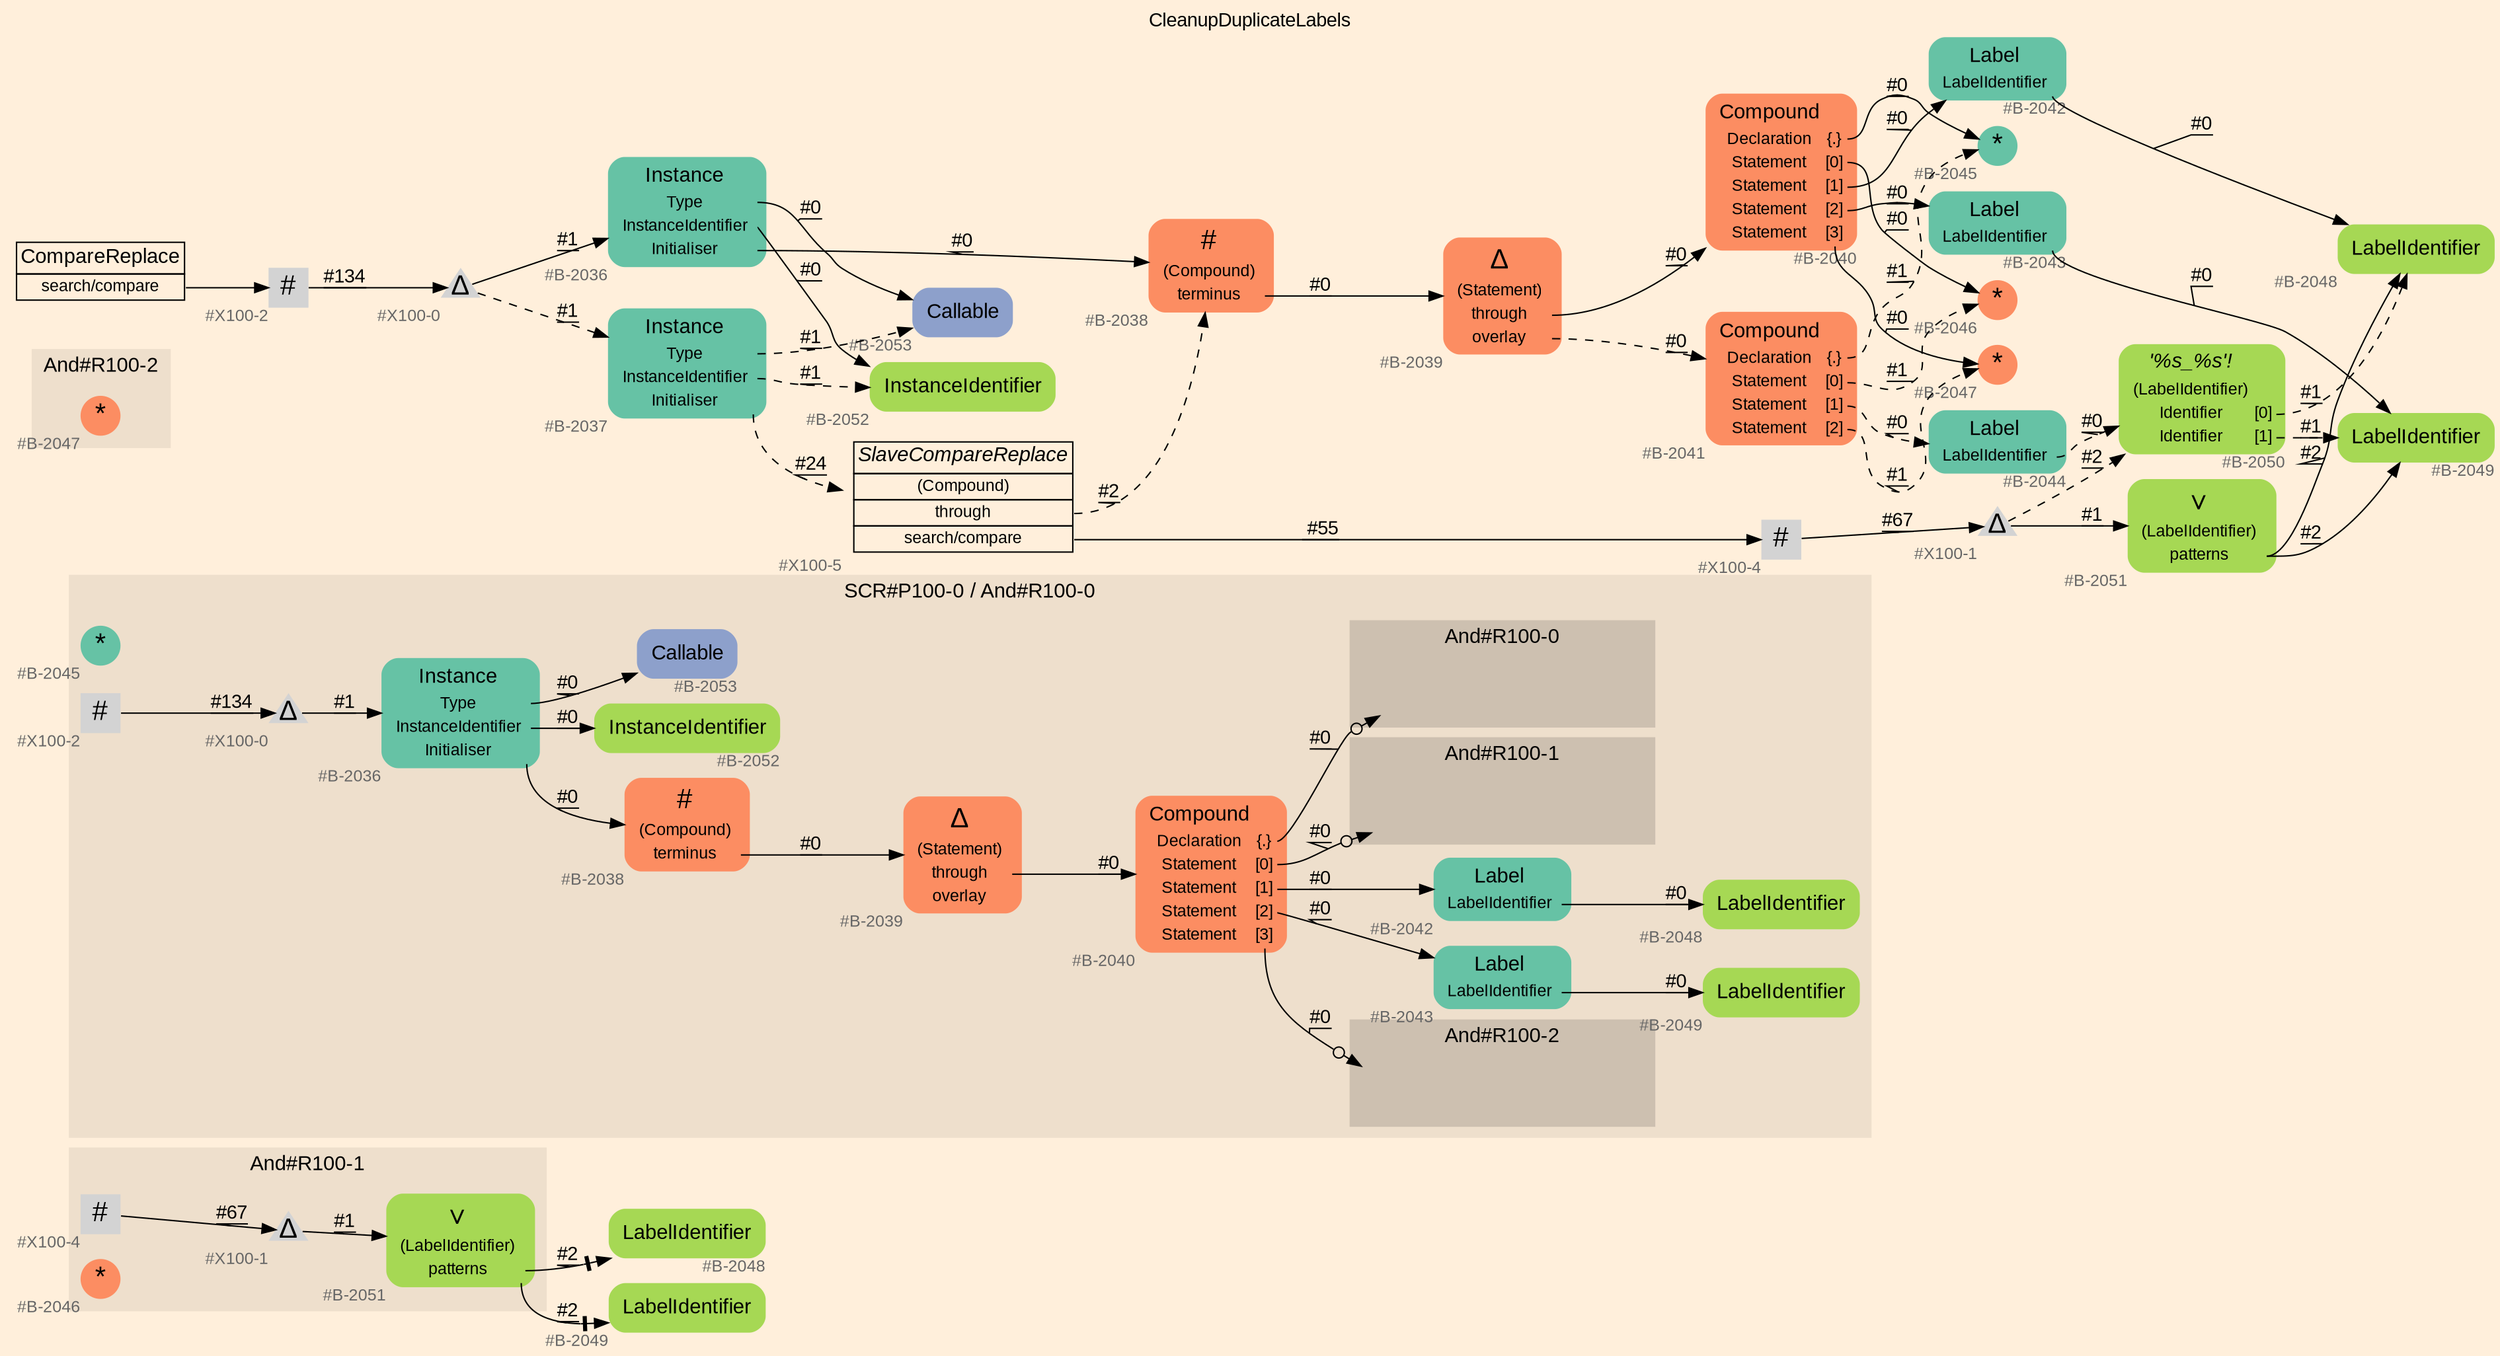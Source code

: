 digraph "CleanupDuplicateLabels" {
label = "CleanupDuplicateLabels"
labelloc = t
graph [
    rankdir = "LR"
    ranksep = 0.3
    bgcolor = antiquewhite1
    color = black
    fontcolor = black
    fontname = "Arial"
];
node [
    fontname = "Arial"
];
edge [
    fontname = "Arial"
];

// -------------------- figure And#R100-1 --------------------
// -------- region And#R100-1 ----------
subgraph "clusterAnd#R100-1" {
    label = "SCR#P100-1 / And#R100-1"
    style = "filled"
    color = antiquewhite2
    fontsize = "15"
    // -------- block And#R100-1/#X100-4 ----------
    "And#R100-1/#X100-4" [
        xlabel = "#X100-4"
        fontsize = "12"
        fontcolor = grey40
        shape = "square"
        label = <<FONT COLOR="black" POINT-SIZE="20">#</FONT>>
        style = "filled"
        penwidth = 0.0
        fixedsize = true
        width = 0.4
        height = 0.4
    ];
    
    // -------- block And#R100-1/#B-2051 ----------
    "And#R100-1/#B-2051" [
        fillcolor = "/set28/5"
        xlabel = "#B-2051"
        fontsize = "12"
        fontcolor = grey40
        shape = "plaintext"
        label = <<TABLE BORDER="0" CELLBORDER="0" CELLSPACING="0">
         <TR><TD><FONT COLOR="black" POINT-SIZE="20">∨</FONT></TD></TR>
         <TR><TD><FONT COLOR="black" POINT-SIZE="12">(LabelIdentifier)</FONT></TD><TD PORT="port0"></TD></TR>
         <TR><TD><FONT COLOR="black" POINT-SIZE="12">patterns</FONT></TD><TD PORT="port1"></TD></TR>
        </TABLE>>
        style = "rounded,filled"
    ];
    
    // -------- block And#R100-1/#X100-1 ----------
    "And#R100-1/#X100-1" [
        xlabel = "#X100-1"
        fontsize = "12"
        fontcolor = grey40
        shape = "triangle"
        label = <<FONT COLOR="black" POINT-SIZE="20">Δ</FONT>>
        style = "filled"
        penwidth = 0.0
        fixedsize = true
        width = 0.4
        height = 0.4
    ];
    
}

// -------- block And#R100-1/#B-2048 ----------
"And#R100-1/#B-2048" [
    fillcolor = "/set28/5"
    xlabel = "#B-2048"
    fontsize = "12"
    fontcolor = grey40
    shape = "plaintext"
    label = <<TABLE BORDER="0" CELLBORDER="0" CELLSPACING="0">
     <TR><TD><FONT COLOR="black" POINT-SIZE="15">LabelIdentifier</FONT></TD></TR>
    </TABLE>>
    style = "rounded,filled"
];

// -------- block And#R100-1/#B-2049 ----------
"And#R100-1/#B-2049" [
    fillcolor = "/set28/5"
    xlabel = "#B-2049"
    fontsize = "12"
    fontcolor = grey40
    shape = "plaintext"
    label = <<TABLE BORDER="0" CELLBORDER="0" CELLSPACING="0">
     <TR><TD><FONT COLOR="black" POINT-SIZE="15">LabelIdentifier</FONT></TD></TR>
    </TABLE>>
    style = "rounded,filled"
];

"And#R100-1/#X100-4" -> "And#R100-1/#X100-1" [
    label = "#67"
    decorate = true
    color = black
    fontcolor = black
];

"And#R100-1/#B-2051":port1 -> "And#R100-1/#B-2048" [
    arrowhead="normalnonetee"
    label = "#2"
    decorate = true
    color = black
    fontcolor = black
];

"And#R100-1/#B-2051":port1 -> "And#R100-1/#B-2049" [
    arrowhead="normalnonetee"
    label = "#2"
    decorate = true
    color = black
    fontcolor = black
];

"And#R100-1/#X100-1" -> "And#R100-1/#B-2051" [
    label = "#1"
    decorate = true
    color = black
    fontcolor = black
];


// -------------------- figure And#R100-1 --------------------
// -------- region And#R100-1 ----------
subgraph "clusterAnd#R100-1" {
    label = "And#R100-1"
    style = "filled"
    color = antiquewhite2
    fontsize = "15"
    // -------- block And#R100-1/#B-2046 ----------
    "And#R100-1/#B-2046" [
        fillcolor = "/set28/2"
        xlabel = "#B-2046"
        fontsize = "12"
        fontcolor = grey40
        shape = "circle"
        label = <<FONT COLOR="black" POINT-SIZE="20">*</FONT>>
        style = "filled"
        penwidth = 0.0
        fixedsize = true
        width = 0.4
        height = 0.4
    ];
    
}


// -------------------- figure And#R100-0 --------------------
// -------- region And#R100-0 ----------
subgraph "clusterAnd#R100-0" {
    label = "And#R100-0"
    style = "filled"
    color = antiquewhite2
    fontsize = "15"
    // -------- block And#R100-0/#B-2045 ----------
    "And#R100-0/#B-2045" [
        fillcolor = "/set28/1"
        xlabel = "#B-2045"
        fontsize = "12"
        fontcolor = grey40
        shape = "circle"
        label = <<FONT COLOR="black" POINT-SIZE="20">*</FONT>>
        style = "filled"
        penwidth = 0.0
        fixedsize = true
        width = 0.4
        height = 0.4
    ];
    
}


// -------------------- figure And#R100-2 --------------------
// -------- region And#R100-2 ----------
subgraph "clusterAnd#R100-2" {
    label = "And#R100-2"
    style = "filled"
    color = antiquewhite2
    fontsize = "15"
    // -------- block And#R100-2/#B-2047 ----------
    "And#R100-2/#B-2047" [
        fillcolor = "/set28/2"
        xlabel = "#B-2047"
        fontsize = "12"
        fontcolor = grey40
        shape = "circle"
        label = <<FONT COLOR="black" POINT-SIZE="20">*</FONT>>
        style = "filled"
        penwidth = 0.0
        fixedsize = true
        width = 0.4
        height = 0.4
    ];
    
}


// -------------------- figure And#R100-0 --------------------
// -------- region And#R100-0 ----------
subgraph "clusterAnd#R100-0" {
    label = "SCR#P100-0 / And#R100-0"
    style = "filled"
    color = antiquewhite2
    fontsize = "15"
    // -------- block And#R100-0/#B-2038 ----------
    "And#R100-0/#B-2038" [
        fillcolor = "/set28/2"
        xlabel = "#B-2038"
        fontsize = "12"
        fontcolor = grey40
        shape = "plaintext"
        label = <<TABLE BORDER="0" CELLBORDER="0" CELLSPACING="0">
         <TR><TD><FONT COLOR="black" POINT-SIZE="20">#</FONT></TD></TR>
         <TR><TD><FONT COLOR="black" POINT-SIZE="12">(Compound)</FONT></TD><TD PORT="port0"></TD></TR>
         <TR><TD><FONT COLOR="black" POINT-SIZE="12">terminus</FONT></TD><TD PORT="port1"></TD></TR>
        </TABLE>>
        style = "rounded,filled"
    ];
    
    // -------- block And#R100-0/#B-2052 ----------
    "And#R100-0/#B-2052" [
        fillcolor = "/set28/5"
        xlabel = "#B-2052"
        fontsize = "12"
        fontcolor = grey40
        shape = "plaintext"
        label = <<TABLE BORDER="0" CELLBORDER="0" CELLSPACING="0">
         <TR><TD><FONT COLOR="black" POINT-SIZE="15">InstanceIdentifier</FONT></TD></TR>
        </TABLE>>
        style = "rounded,filled"
    ];
    
    // -------- block And#R100-0/#B-2048 ----------
    "And#R100-0/#B-2048" [
        fillcolor = "/set28/5"
        xlabel = "#B-2048"
        fontsize = "12"
        fontcolor = grey40
        shape = "plaintext"
        label = <<TABLE BORDER="0" CELLBORDER="0" CELLSPACING="0">
         <TR><TD><FONT COLOR="black" POINT-SIZE="15">LabelIdentifier</FONT></TD></TR>
        </TABLE>>
        style = "rounded,filled"
    ];
    
    // -------- block And#R100-0/#B-2043 ----------
    "And#R100-0/#B-2043" [
        fillcolor = "/set28/1"
        xlabel = "#B-2043"
        fontsize = "12"
        fontcolor = grey40
        shape = "plaintext"
        label = <<TABLE BORDER="0" CELLBORDER="0" CELLSPACING="0">
         <TR><TD><FONT COLOR="black" POINT-SIZE="15">Label</FONT></TD></TR>
         <TR><TD><FONT COLOR="black" POINT-SIZE="12">LabelIdentifier</FONT></TD><TD PORT="port0"></TD></TR>
        </TABLE>>
        style = "rounded,filled"
    ];
    
    // -------- block And#R100-0/#B-2049 ----------
    "And#R100-0/#B-2049" [
        fillcolor = "/set28/5"
        xlabel = "#B-2049"
        fontsize = "12"
        fontcolor = grey40
        shape = "plaintext"
        label = <<TABLE BORDER="0" CELLBORDER="0" CELLSPACING="0">
         <TR><TD><FONT COLOR="black" POINT-SIZE="15">LabelIdentifier</FONT></TD></TR>
        </TABLE>>
        style = "rounded,filled"
    ];
    
    // -------- block And#R100-0/#B-2039 ----------
    "And#R100-0/#B-2039" [
        fillcolor = "/set28/2"
        xlabel = "#B-2039"
        fontsize = "12"
        fontcolor = grey40
        shape = "plaintext"
        label = <<TABLE BORDER="0" CELLBORDER="0" CELLSPACING="0">
         <TR><TD><FONT COLOR="black" POINT-SIZE="20">Δ</FONT></TD></TR>
         <TR><TD><FONT COLOR="black" POINT-SIZE="12">(Statement)</FONT></TD><TD PORT="port0"></TD></TR>
         <TR><TD><FONT COLOR="black" POINT-SIZE="12">through</FONT></TD><TD PORT="port1"></TD></TR>
         <TR><TD><FONT COLOR="black" POINT-SIZE="12">overlay</FONT></TD><TD PORT="port2"></TD></TR>
        </TABLE>>
        style = "rounded,filled"
    ];
    
    // -------- block And#R100-0/#X100-2 ----------
    "And#R100-0/#X100-2" [
        xlabel = "#X100-2"
        fontsize = "12"
        fontcolor = grey40
        shape = "square"
        label = <<FONT COLOR="black" POINT-SIZE="20">#</FONT>>
        style = "filled"
        penwidth = 0.0
        fixedsize = true
        width = 0.4
        height = 0.4
    ];
    
    // -------- block And#R100-0/#X100-0 ----------
    "And#R100-0/#X100-0" [
        xlabel = "#X100-0"
        fontsize = "12"
        fontcolor = grey40
        shape = "triangle"
        label = <<FONT COLOR="black" POINT-SIZE="20">Δ</FONT>>
        style = "filled"
        penwidth = 0.0
        fixedsize = true
        width = 0.4
        height = 0.4
    ];
    
    // -------- block And#R100-0/#B-2053 ----------
    "And#R100-0/#B-2053" [
        fillcolor = "/set28/3"
        xlabel = "#B-2053"
        fontsize = "12"
        fontcolor = grey40
        shape = "plaintext"
        label = <<TABLE BORDER="0" CELLBORDER="0" CELLSPACING="0">
         <TR><TD><FONT COLOR="black" POINT-SIZE="15">Callable</FONT></TD></TR>
        </TABLE>>
        style = "rounded,filled"
    ];
    
    // -------- block And#R100-0/#B-2040 ----------
    "And#R100-0/#B-2040" [
        fillcolor = "/set28/2"
        xlabel = "#B-2040"
        fontsize = "12"
        fontcolor = grey40
        shape = "plaintext"
        label = <<TABLE BORDER="0" CELLBORDER="0" CELLSPACING="0">
         <TR><TD><FONT COLOR="black" POINT-SIZE="15">Compound</FONT></TD></TR>
         <TR><TD><FONT COLOR="black" POINT-SIZE="12">Declaration</FONT></TD><TD PORT="port0"><FONT COLOR="black" POINT-SIZE="12">{.}</FONT></TD></TR>
         <TR><TD><FONT COLOR="black" POINT-SIZE="12">Statement</FONT></TD><TD PORT="port1"><FONT COLOR="black" POINT-SIZE="12">[0]</FONT></TD></TR>
         <TR><TD><FONT COLOR="black" POINT-SIZE="12">Statement</FONT></TD><TD PORT="port2"><FONT COLOR="black" POINT-SIZE="12">[1]</FONT></TD></TR>
         <TR><TD><FONT COLOR="black" POINT-SIZE="12">Statement</FONT></TD><TD PORT="port3"><FONT COLOR="black" POINT-SIZE="12">[2]</FONT></TD></TR>
         <TR><TD><FONT COLOR="black" POINT-SIZE="12">Statement</FONT></TD><TD PORT="port4"><FONT COLOR="black" POINT-SIZE="12">[3]</FONT></TD></TR>
        </TABLE>>
        style = "rounded,filled"
    ];
    
    // -------- block And#R100-0/#B-2036 ----------
    "And#R100-0/#B-2036" [
        fillcolor = "/set28/1"
        xlabel = "#B-2036"
        fontsize = "12"
        fontcolor = grey40
        shape = "plaintext"
        label = <<TABLE BORDER="0" CELLBORDER="0" CELLSPACING="0">
         <TR><TD><FONT COLOR="black" POINT-SIZE="15">Instance</FONT></TD></TR>
         <TR><TD><FONT COLOR="black" POINT-SIZE="12">Type</FONT></TD><TD PORT="port0"></TD></TR>
         <TR><TD><FONT COLOR="black" POINT-SIZE="12">InstanceIdentifier</FONT></TD><TD PORT="port1"></TD></TR>
         <TR><TD><FONT COLOR="black" POINT-SIZE="12">Initialiser</FONT></TD><TD PORT="port2"></TD></TR>
        </TABLE>>
        style = "rounded,filled"
    ];
    
    // -------- block And#R100-0/#B-2042 ----------
    "And#R100-0/#B-2042" [
        fillcolor = "/set28/1"
        xlabel = "#B-2042"
        fontsize = "12"
        fontcolor = grey40
        shape = "plaintext"
        label = <<TABLE BORDER="0" CELLBORDER="0" CELLSPACING="0">
         <TR><TD><FONT COLOR="black" POINT-SIZE="15">Label</FONT></TD></TR>
         <TR><TD><FONT COLOR="black" POINT-SIZE="12">LabelIdentifier</FONT></TD><TD PORT="port0"></TD></TR>
        </TABLE>>
        style = "rounded,filled"
    ];
    
    // -------- region And#R100-0/And#R100-0 ----------
    subgraph "clusterAnd#R100-0/And#R100-0" {
        label = "And#R100-0"
        style = "filled"
        color = antiquewhite3
        fontsize = "15"
        // -------- block And#R100-0/And#R100-0/#B-2045 ----------
        "And#R100-0/And#R100-0/#B-2045" [
            fillcolor = "/set28/1"
            xlabel = "#B-2045"
            fontsize = "12"
            fontcolor = grey40
            shape = "none"
            style = "invisible"
        ];
        
    }
    
    // -------- region And#R100-0/And#R100-1 ----------
    subgraph "clusterAnd#R100-0/And#R100-1" {
        label = "And#R100-1"
        style = "filled"
        color = antiquewhite3
        fontsize = "15"
        // -------- block And#R100-0/And#R100-1/#B-2046 ----------
        "And#R100-0/And#R100-1/#B-2046" [
            fillcolor = "/set28/2"
            xlabel = "#B-2046"
            fontsize = "12"
            fontcolor = grey40
            shape = "none"
            style = "invisible"
        ];
        
    }
    
    // -------- region And#R100-0/And#R100-2 ----------
    subgraph "clusterAnd#R100-0/And#R100-2" {
        label = "And#R100-2"
        style = "filled"
        color = antiquewhite3
        fontsize = "15"
        // -------- block And#R100-0/And#R100-2/#B-2047 ----------
        "And#R100-0/And#R100-2/#B-2047" [
            fillcolor = "/set28/2"
            xlabel = "#B-2047"
            fontsize = "12"
            fontcolor = grey40
            shape = "none"
            style = "invisible"
        ];
        
    }
    
}

"And#R100-0/#B-2038":port1 -> "And#R100-0/#B-2039" [
    label = "#0"
    decorate = true
    color = black
    fontcolor = black
];

"And#R100-0/#B-2043":port0 -> "And#R100-0/#B-2049" [
    label = "#0"
    decorate = true
    color = black
    fontcolor = black
];

"And#R100-0/#B-2039":port1 -> "And#R100-0/#B-2040" [
    label = "#0"
    decorate = true
    color = black
    fontcolor = black
];

"And#R100-0/#X100-2" -> "And#R100-0/#X100-0" [
    label = "#134"
    decorate = true
    color = black
    fontcolor = black
];

"And#R100-0/#X100-0" -> "And#R100-0/#B-2036" [
    label = "#1"
    decorate = true
    color = black
    fontcolor = black
];

"And#R100-0/#B-2040":port0 -> "And#R100-0/And#R100-0/#B-2045" [
    arrowhead="normalnoneodot"
    label = "#0"
    decorate = true
    color = black
    fontcolor = black
];

"And#R100-0/#B-2040":port1 -> "And#R100-0/And#R100-1/#B-2046" [
    arrowhead="normalnoneodot"
    label = "#0"
    decorate = true
    color = black
    fontcolor = black
];

"And#R100-0/#B-2040":port2 -> "And#R100-0/#B-2042" [
    label = "#0"
    decorate = true
    color = black
    fontcolor = black
];

"And#R100-0/#B-2040":port3 -> "And#R100-0/#B-2043" [
    label = "#0"
    decorate = true
    color = black
    fontcolor = black
];

"And#R100-0/#B-2040":port4 -> "And#R100-0/And#R100-2/#B-2047" [
    arrowhead="normalnoneodot"
    label = "#0"
    decorate = true
    color = black
    fontcolor = black
];

"And#R100-0/#B-2036":port0 -> "And#R100-0/#B-2053" [
    label = "#0"
    decorate = true
    color = black
    fontcolor = black
];

"And#R100-0/#B-2036":port1 -> "And#R100-0/#B-2052" [
    label = "#0"
    decorate = true
    color = black
    fontcolor = black
];

"And#R100-0/#B-2036":port2 -> "And#R100-0/#B-2038" [
    label = "#0"
    decorate = true
    color = black
    fontcolor = black
];

"And#R100-0/#B-2042":port0 -> "And#R100-0/#B-2048" [
    label = "#0"
    decorate = true
    color = black
    fontcolor = black
];


// -------------------- transformation figure --------------------
// -------- block CR#X100-3 ----------
"CR#X100-3" [
    fillcolor = antiquewhite1
    fontsize = "12"
    fontcolor = grey40
    shape = "plaintext"
    label = <<TABLE BORDER="0" CELLBORDER="1" CELLSPACING="0">
     <TR><TD><FONT COLOR="black" POINT-SIZE="15">CompareReplace</FONT></TD></TR>
     <TR><TD PORT="port0"><FONT COLOR="black" POINT-SIZE="12">search/compare</FONT></TD></TR>
    </TABLE>>
    style = "filled"
    color = black
];

// -------- block #X100-2 ----------
"#X100-2" [
    xlabel = "#X100-2"
    fontsize = "12"
    fontcolor = grey40
    shape = "square"
    label = <<FONT COLOR="black" POINT-SIZE="20">#</FONT>>
    style = "filled"
    penwidth = 0.0
    fixedsize = true
    width = 0.4
    height = 0.4
];

// -------- block #X100-0 ----------
"#X100-0" [
    xlabel = "#X100-0"
    fontsize = "12"
    fontcolor = grey40
    shape = "triangle"
    label = <<FONT COLOR="black" POINT-SIZE="20">Δ</FONT>>
    style = "filled"
    penwidth = 0.0
    fixedsize = true
    width = 0.4
    height = 0.4
];

// -------- block #B-2036 ----------
"#B-2036" [
    fillcolor = "/set28/1"
    xlabel = "#B-2036"
    fontsize = "12"
    fontcolor = grey40
    shape = "plaintext"
    label = <<TABLE BORDER="0" CELLBORDER="0" CELLSPACING="0">
     <TR><TD><FONT COLOR="black" POINT-SIZE="15">Instance</FONT></TD></TR>
     <TR><TD><FONT COLOR="black" POINT-SIZE="12">Type</FONT></TD><TD PORT="port0"></TD></TR>
     <TR><TD><FONT COLOR="black" POINT-SIZE="12">InstanceIdentifier</FONT></TD><TD PORT="port1"></TD></TR>
     <TR><TD><FONT COLOR="black" POINT-SIZE="12">Initialiser</FONT></TD><TD PORT="port2"></TD></TR>
    </TABLE>>
    style = "rounded,filled"
];

// -------- block #B-2053 ----------
"#B-2053" [
    fillcolor = "/set28/3"
    xlabel = "#B-2053"
    fontsize = "12"
    fontcolor = grey40
    shape = "plaintext"
    label = <<TABLE BORDER="0" CELLBORDER="0" CELLSPACING="0">
     <TR><TD><FONT COLOR="black" POINT-SIZE="15">Callable</FONT></TD></TR>
    </TABLE>>
    style = "rounded,filled"
];

// -------- block #B-2052 ----------
"#B-2052" [
    fillcolor = "/set28/5"
    xlabel = "#B-2052"
    fontsize = "12"
    fontcolor = grey40
    shape = "plaintext"
    label = <<TABLE BORDER="0" CELLBORDER="0" CELLSPACING="0">
     <TR><TD><FONT COLOR="black" POINT-SIZE="15">InstanceIdentifier</FONT></TD></TR>
    </TABLE>>
    style = "rounded,filled"
];

// -------- block #B-2038 ----------
"#B-2038" [
    fillcolor = "/set28/2"
    xlabel = "#B-2038"
    fontsize = "12"
    fontcolor = grey40
    shape = "plaintext"
    label = <<TABLE BORDER="0" CELLBORDER="0" CELLSPACING="0">
     <TR><TD><FONT COLOR="black" POINT-SIZE="20">#</FONT></TD></TR>
     <TR><TD><FONT COLOR="black" POINT-SIZE="12">(Compound)</FONT></TD><TD PORT="port0"></TD></TR>
     <TR><TD><FONT COLOR="black" POINT-SIZE="12">terminus</FONT></TD><TD PORT="port1"></TD></TR>
    </TABLE>>
    style = "rounded,filled"
];

// -------- block #B-2039 ----------
"#B-2039" [
    fillcolor = "/set28/2"
    xlabel = "#B-2039"
    fontsize = "12"
    fontcolor = grey40
    shape = "plaintext"
    label = <<TABLE BORDER="0" CELLBORDER="0" CELLSPACING="0">
     <TR><TD><FONT COLOR="black" POINT-SIZE="20">Δ</FONT></TD></TR>
     <TR><TD><FONT COLOR="black" POINT-SIZE="12">(Statement)</FONT></TD><TD PORT="port0"></TD></TR>
     <TR><TD><FONT COLOR="black" POINT-SIZE="12">through</FONT></TD><TD PORT="port1"></TD></TR>
     <TR><TD><FONT COLOR="black" POINT-SIZE="12">overlay</FONT></TD><TD PORT="port2"></TD></TR>
    </TABLE>>
    style = "rounded,filled"
];

// -------- block #B-2040 ----------
"#B-2040" [
    fillcolor = "/set28/2"
    xlabel = "#B-2040"
    fontsize = "12"
    fontcolor = grey40
    shape = "plaintext"
    label = <<TABLE BORDER="0" CELLBORDER="0" CELLSPACING="0">
     <TR><TD><FONT COLOR="black" POINT-SIZE="15">Compound</FONT></TD></TR>
     <TR><TD><FONT COLOR="black" POINT-SIZE="12">Declaration</FONT></TD><TD PORT="port0"><FONT COLOR="black" POINT-SIZE="12">{.}</FONT></TD></TR>
     <TR><TD><FONT COLOR="black" POINT-SIZE="12">Statement</FONT></TD><TD PORT="port1"><FONT COLOR="black" POINT-SIZE="12">[0]</FONT></TD></TR>
     <TR><TD><FONT COLOR="black" POINT-SIZE="12">Statement</FONT></TD><TD PORT="port2"><FONT COLOR="black" POINT-SIZE="12">[1]</FONT></TD></TR>
     <TR><TD><FONT COLOR="black" POINT-SIZE="12">Statement</FONT></TD><TD PORT="port3"><FONT COLOR="black" POINT-SIZE="12">[2]</FONT></TD></TR>
     <TR><TD><FONT COLOR="black" POINT-SIZE="12">Statement</FONT></TD><TD PORT="port4"><FONT COLOR="black" POINT-SIZE="12">[3]</FONT></TD></TR>
    </TABLE>>
    style = "rounded,filled"
];

// -------- block #B-2045 ----------
"#B-2045" [
    fillcolor = "/set28/1"
    xlabel = "#B-2045"
    fontsize = "12"
    fontcolor = grey40
    shape = "circle"
    label = <<FONT COLOR="black" POINT-SIZE="20">*</FONT>>
    style = "filled"
    penwidth = 0.0
    fixedsize = true
    width = 0.4
    height = 0.4
];

// -------- block #B-2046 ----------
"#B-2046" [
    fillcolor = "/set28/2"
    xlabel = "#B-2046"
    fontsize = "12"
    fontcolor = grey40
    shape = "circle"
    label = <<FONT COLOR="black" POINT-SIZE="20">*</FONT>>
    style = "filled"
    penwidth = 0.0
    fixedsize = true
    width = 0.4
    height = 0.4
];

// -------- block #B-2042 ----------
"#B-2042" [
    fillcolor = "/set28/1"
    xlabel = "#B-2042"
    fontsize = "12"
    fontcolor = grey40
    shape = "plaintext"
    label = <<TABLE BORDER="0" CELLBORDER="0" CELLSPACING="0">
     <TR><TD><FONT COLOR="black" POINT-SIZE="15">Label</FONT></TD></TR>
     <TR><TD><FONT COLOR="black" POINT-SIZE="12">LabelIdentifier</FONT></TD><TD PORT="port0"></TD></TR>
    </TABLE>>
    style = "rounded,filled"
];

// -------- block #B-2048 ----------
"#B-2048" [
    fillcolor = "/set28/5"
    xlabel = "#B-2048"
    fontsize = "12"
    fontcolor = grey40
    shape = "plaintext"
    label = <<TABLE BORDER="0" CELLBORDER="0" CELLSPACING="0">
     <TR><TD><FONT COLOR="black" POINT-SIZE="15">LabelIdentifier</FONT></TD></TR>
    </TABLE>>
    style = "rounded,filled"
];

// -------- block #B-2043 ----------
"#B-2043" [
    fillcolor = "/set28/1"
    xlabel = "#B-2043"
    fontsize = "12"
    fontcolor = grey40
    shape = "plaintext"
    label = <<TABLE BORDER="0" CELLBORDER="0" CELLSPACING="0">
     <TR><TD><FONT COLOR="black" POINT-SIZE="15">Label</FONT></TD></TR>
     <TR><TD><FONT COLOR="black" POINT-SIZE="12">LabelIdentifier</FONT></TD><TD PORT="port0"></TD></TR>
    </TABLE>>
    style = "rounded,filled"
];

// -------- block #B-2049 ----------
"#B-2049" [
    fillcolor = "/set28/5"
    xlabel = "#B-2049"
    fontsize = "12"
    fontcolor = grey40
    shape = "plaintext"
    label = <<TABLE BORDER="0" CELLBORDER="0" CELLSPACING="0">
     <TR><TD><FONT COLOR="black" POINT-SIZE="15">LabelIdentifier</FONT></TD></TR>
    </TABLE>>
    style = "rounded,filled"
];

// -------- block #B-2047 ----------
"#B-2047" [
    fillcolor = "/set28/2"
    xlabel = "#B-2047"
    fontsize = "12"
    fontcolor = grey40
    shape = "circle"
    label = <<FONT COLOR="black" POINT-SIZE="20">*</FONT>>
    style = "filled"
    penwidth = 0.0
    fixedsize = true
    width = 0.4
    height = 0.4
];

// -------- block #B-2041 ----------
"#B-2041" [
    fillcolor = "/set28/2"
    xlabel = "#B-2041"
    fontsize = "12"
    fontcolor = grey40
    shape = "plaintext"
    label = <<TABLE BORDER="0" CELLBORDER="0" CELLSPACING="0">
     <TR><TD><FONT COLOR="black" POINT-SIZE="15">Compound</FONT></TD></TR>
     <TR><TD><FONT COLOR="black" POINT-SIZE="12">Declaration</FONT></TD><TD PORT="port0"><FONT COLOR="black" POINT-SIZE="12">{.}</FONT></TD></TR>
     <TR><TD><FONT COLOR="black" POINT-SIZE="12">Statement</FONT></TD><TD PORT="port1"><FONT COLOR="black" POINT-SIZE="12">[0]</FONT></TD></TR>
     <TR><TD><FONT COLOR="black" POINT-SIZE="12">Statement</FONT></TD><TD PORT="port2"><FONT COLOR="black" POINT-SIZE="12">[1]</FONT></TD></TR>
     <TR><TD><FONT COLOR="black" POINT-SIZE="12">Statement</FONT></TD><TD PORT="port3"><FONT COLOR="black" POINT-SIZE="12">[2]</FONT></TD></TR>
    </TABLE>>
    style = "rounded,filled"
];

// -------- block #B-2044 ----------
"#B-2044" [
    fillcolor = "/set28/1"
    xlabel = "#B-2044"
    fontsize = "12"
    fontcolor = grey40
    shape = "plaintext"
    label = <<TABLE BORDER="0" CELLBORDER="0" CELLSPACING="0">
     <TR><TD><FONT COLOR="black" POINT-SIZE="15">Label</FONT></TD></TR>
     <TR><TD><FONT COLOR="black" POINT-SIZE="12">LabelIdentifier</FONT></TD><TD PORT="port0"></TD></TR>
    </TABLE>>
    style = "rounded,filled"
];

// -------- block #B-2050 ----------
"#B-2050" [
    fillcolor = "/set28/5"
    xlabel = "#B-2050"
    fontsize = "12"
    fontcolor = grey40
    shape = "plaintext"
    label = <<TABLE BORDER="0" CELLBORDER="0" CELLSPACING="0">
     <TR><TD><FONT COLOR="black" POINT-SIZE="15"><I>'%s_%s'!</I></FONT></TD></TR>
     <TR><TD><FONT COLOR="black" POINT-SIZE="12">(LabelIdentifier)</FONT></TD><TD PORT="port0"></TD></TR>
     <TR><TD><FONT COLOR="black" POINT-SIZE="12">Identifier</FONT></TD><TD PORT="port1"><FONT COLOR="black" POINT-SIZE="12">[0]</FONT></TD></TR>
     <TR><TD><FONT COLOR="black" POINT-SIZE="12">Identifier</FONT></TD><TD PORT="port2"><FONT COLOR="black" POINT-SIZE="12">[1]</FONT></TD></TR>
    </TABLE>>
    style = "rounded,filled"
];

// -------- block #B-2037 ----------
"#B-2037" [
    fillcolor = "/set28/1"
    xlabel = "#B-2037"
    fontsize = "12"
    fontcolor = grey40
    shape = "plaintext"
    label = <<TABLE BORDER="0" CELLBORDER="0" CELLSPACING="0">
     <TR><TD><FONT COLOR="black" POINT-SIZE="15">Instance</FONT></TD></TR>
     <TR><TD><FONT COLOR="black" POINT-SIZE="12">Type</FONT></TD><TD PORT="port0"></TD></TR>
     <TR><TD><FONT COLOR="black" POINT-SIZE="12">InstanceIdentifier</FONT></TD><TD PORT="port1"></TD></TR>
     <TR><TD><FONT COLOR="black" POINT-SIZE="12">Initialiser</FONT></TD><TD PORT="port2"></TD></TR>
    </TABLE>>
    style = "rounded,filled"
];

// -------- block #X100-5 ----------
"#X100-5" [
    fillcolor = antiquewhite1
    xlabel = "#X100-5"
    fontsize = "12"
    fontcolor = grey40
    shape = "plaintext"
    label = <<TABLE BORDER="0" CELLBORDER="1" CELLSPACING="0">
     <TR><TD><FONT COLOR="black" POINT-SIZE="15"><I>SlaveCompareReplace</I></FONT></TD></TR>
     <TR><TD PORT="port0"><FONT COLOR="black" POINT-SIZE="12">(Compound)</FONT></TD></TR>
     <TR><TD PORT="port1"><FONT COLOR="black" POINT-SIZE="12">through</FONT></TD></TR>
     <TR><TD PORT="port2"><FONT COLOR="black" POINT-SIZE="12">search/compare</FONT></TD></TR>
    </TABLE>>
    style = "filled"
    color = black
];

// -------- block #X100-4 ----------
"#X100-4" [
    xlabel = "#X100-4"
    fontsize = "12"
    fontcolor = grey40
    shape = "square"
    label = <<FONT COLOR="black" POINT-SIZE="20">#</FONT>>
    style = "filled"
    penwidth = 0.0
    fixedsize = true
    width = 0.4
    height = 0.4
];

// -------- block #X100-1 ----------
"#X100-1" [
    xlabel = "#X100-1"
    fontsize = "12"
    fontcolor = grey40
    shape = "triangle"
    label = <<FONT COLOR="black" POINT-SIZE="20">Δ</FONT>>
    style = "filled"
    penwidth = 0.0
    fixedsize = true
    width = 0.4
    height = 0.4
];

// -------- block #B-2051 ----------
"#B-2051" [
    fillcolor = "/set28/5"
    xlabel = "#B-2051"
    fontsize = "12"
    fontcolor = grey40
    shape = "plaintext"
    label = <<TABLE BORDER="0" CELLBORDER="0" CELLSPACING="0">
     <TR><TD><FONT COLOR="black" POINT-SIZE="20">∨</FONT></TD></TR>
     <TR><TD><FONT COLOR="black" POINT-SIZE="12">(LabelIdentifier)</FONT></TD><TD PORT="port0"></TD></TR>
     <TR><TD><FONT COLOR="black" POINT-SIZE="12">patterns</FONT></TD><TD PORT="port1"></TD></TR>
    </TABLE>>
    style = "rounded,filled"
];

"CR#X100-3":port0 -> "#X100-2" [
    label = ""
    decorate = true
    color = black
    fontcolor = black
];

"#X100-2" -> "#X100-0" [
    label = "#134"
    decorate = true
    color = black
    fontcolor = black
];

"#X100-0" -> "#B-2036" [
    label = "#1"
    decorate = true
    color = black
    fontcolor = black
];

"#X100-0" -> "#B-2037" [
    style="dashed"
    label = "#1"
    decorate = true
    color = black
    fontcolor = black
];

"#B-2036":port0 -> "#B-2053" [
    label = "#0"
    decorate = true
    color = black
    fontcolor = black
];

"#B-2036":port1 -> "#B-2052" [
    label = "#0"
    decorate = true
    color = black
    fontcolor = black
];

"#B-2036":port2 -> "#B-2038" [
    label = "#0"
    decorate = true
    color = black
    fontcolor = black
];

"#B-2038":port1 -> "#B-2039" [
    label = "#0"
    decorate = true
    color = black
    fontcolor = black
];

"#B-2039":port1 -> "#B-2040" [
    label = "#0"
    decorate = true
    color = black
    fontcolor = black
];

"#B-2039":port2 -> "#B-2041" [
    style="dashed"
    label = "#0"
    decorate = true
    color = black
    fontcolor = black
];

"#B-2040":port0 -> "#B-2045" [
    label = "#0"
    decorate = true
    color = black
    fontcolor = black
];

"#B-2040":port1 -> "#B-2046" [
    label = "#0"
    decorate = true
    color = black
    fontcolor = black
];

"#B-2040":port2 -> "#B-2042" [
    label = "#0"
    decorate = true
    color = black
    fontcolor = black
];

"#B-2040":port3 -> "#B-2043" [
    label = "#0"
    decorate = true
    color = black
    fontcolor = black
];

"#B-2040":port4 -> "#B-2047" [
    label = "#0"
    decorate = true
    color = black
    fontcolor = black
];

"#B-2042":port0 -> "#B-2048" [
    label = "#0"
    decorate = true
    color = black
    fontcolor = black
];

"#B-2043":port0 -> "#B-2049" [
    label = "#0"
    decorate = true
    color = black
    fontcolor = black
];

"#B-2041":port0 -> "#B-2045" [
    style="dashed"
    label = "#1"
    decorate = true
    color = black
    fontcolor = black
];

"#B-2041":port1 -> "#B-2046" [
    style="dashed"
    label = "#1"
    decorate = true
    color = black
    fontcolor = black
];

"#B-2041":port2 -> "#B-2044" [
    style="dashed"
    label = "#0"
    decorate = true
    color = black
    fontcolor = black
];

"#B-2041":port3 -> "#B-2047" [
    style="dashed"
    label = "#1"
    decorate = true
    color = black
    fontcolor = black
];

"#B-2044":port0 -> "#B-2050" [
    style="dashed"
    label = "#0"
    decorate = true
    color = black
    fontcolor = black
];

"#B-2050":port1 -> "#B-2048" [
    style="dashed"
    label = "#1"
    decorate = true
    color = black
    fontcolor = black
];

"#B-2050":port2 -> "#B-2049" [
    style="dashed"
    label = "#1"
    decorate = true
    color = black
    fontcolor = black
];

"#B-2037":port0 -> "#B-2053" [
    style="dashed"
    label = "#1"
    decorate = true
    color = black
    fontcolor = black
];

"#B-2037":port1 -> "#B-2052" [
    style="dashed"
    label = "#1"
    decorate = true
    color = black
    fontcolor = black
];

"#B-2037":port2 -> "#X100-5" [
    style="dashed"
    label = "#24"
    decorate = true
    color = black
    fontcolor = black
];

"#X100-5":port1 -> "#B-2038" [
    style="dashed"
    label = "#2"
    decorate = true
    color = black
    fontcolor = black
];

"#X100-5":port2 -> "#X100-4" [
    label = " #55"
    decorate = true
    color = black
    fontcolor = black
];

"#X100-4" -> "#X100-1" [
    label = "#67"
    decorate = true
    color = black
    fontcolor = black
];

"#X100-1" -> "#B-2051" [
    label = "#1"
    decorate = true
    color = black
    fontcolor = black
];

"#X100-1" -> "#B-2050" [
    style="dashed"
    label = "#2"
    decorate = true
    color = black
    fontcolor = black
];

"#B-2051":port1 -> "#B-2048" [
    label = "#2"
    decorate = true
    color = black
    fontcolor = black
];

"#B-2051":port1 -> "#B-2049" [
    label = "#2"
    decorate = true
    color = black
    fontcolor = black
];


}
